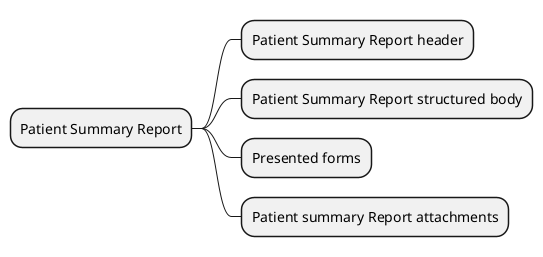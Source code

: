 @startmindmap
* Patient Summary Report
** Patient Summary Report header
** Patient Summary Report structured body
** Presented forms
** Patient summary Report attachments
@endmindmap